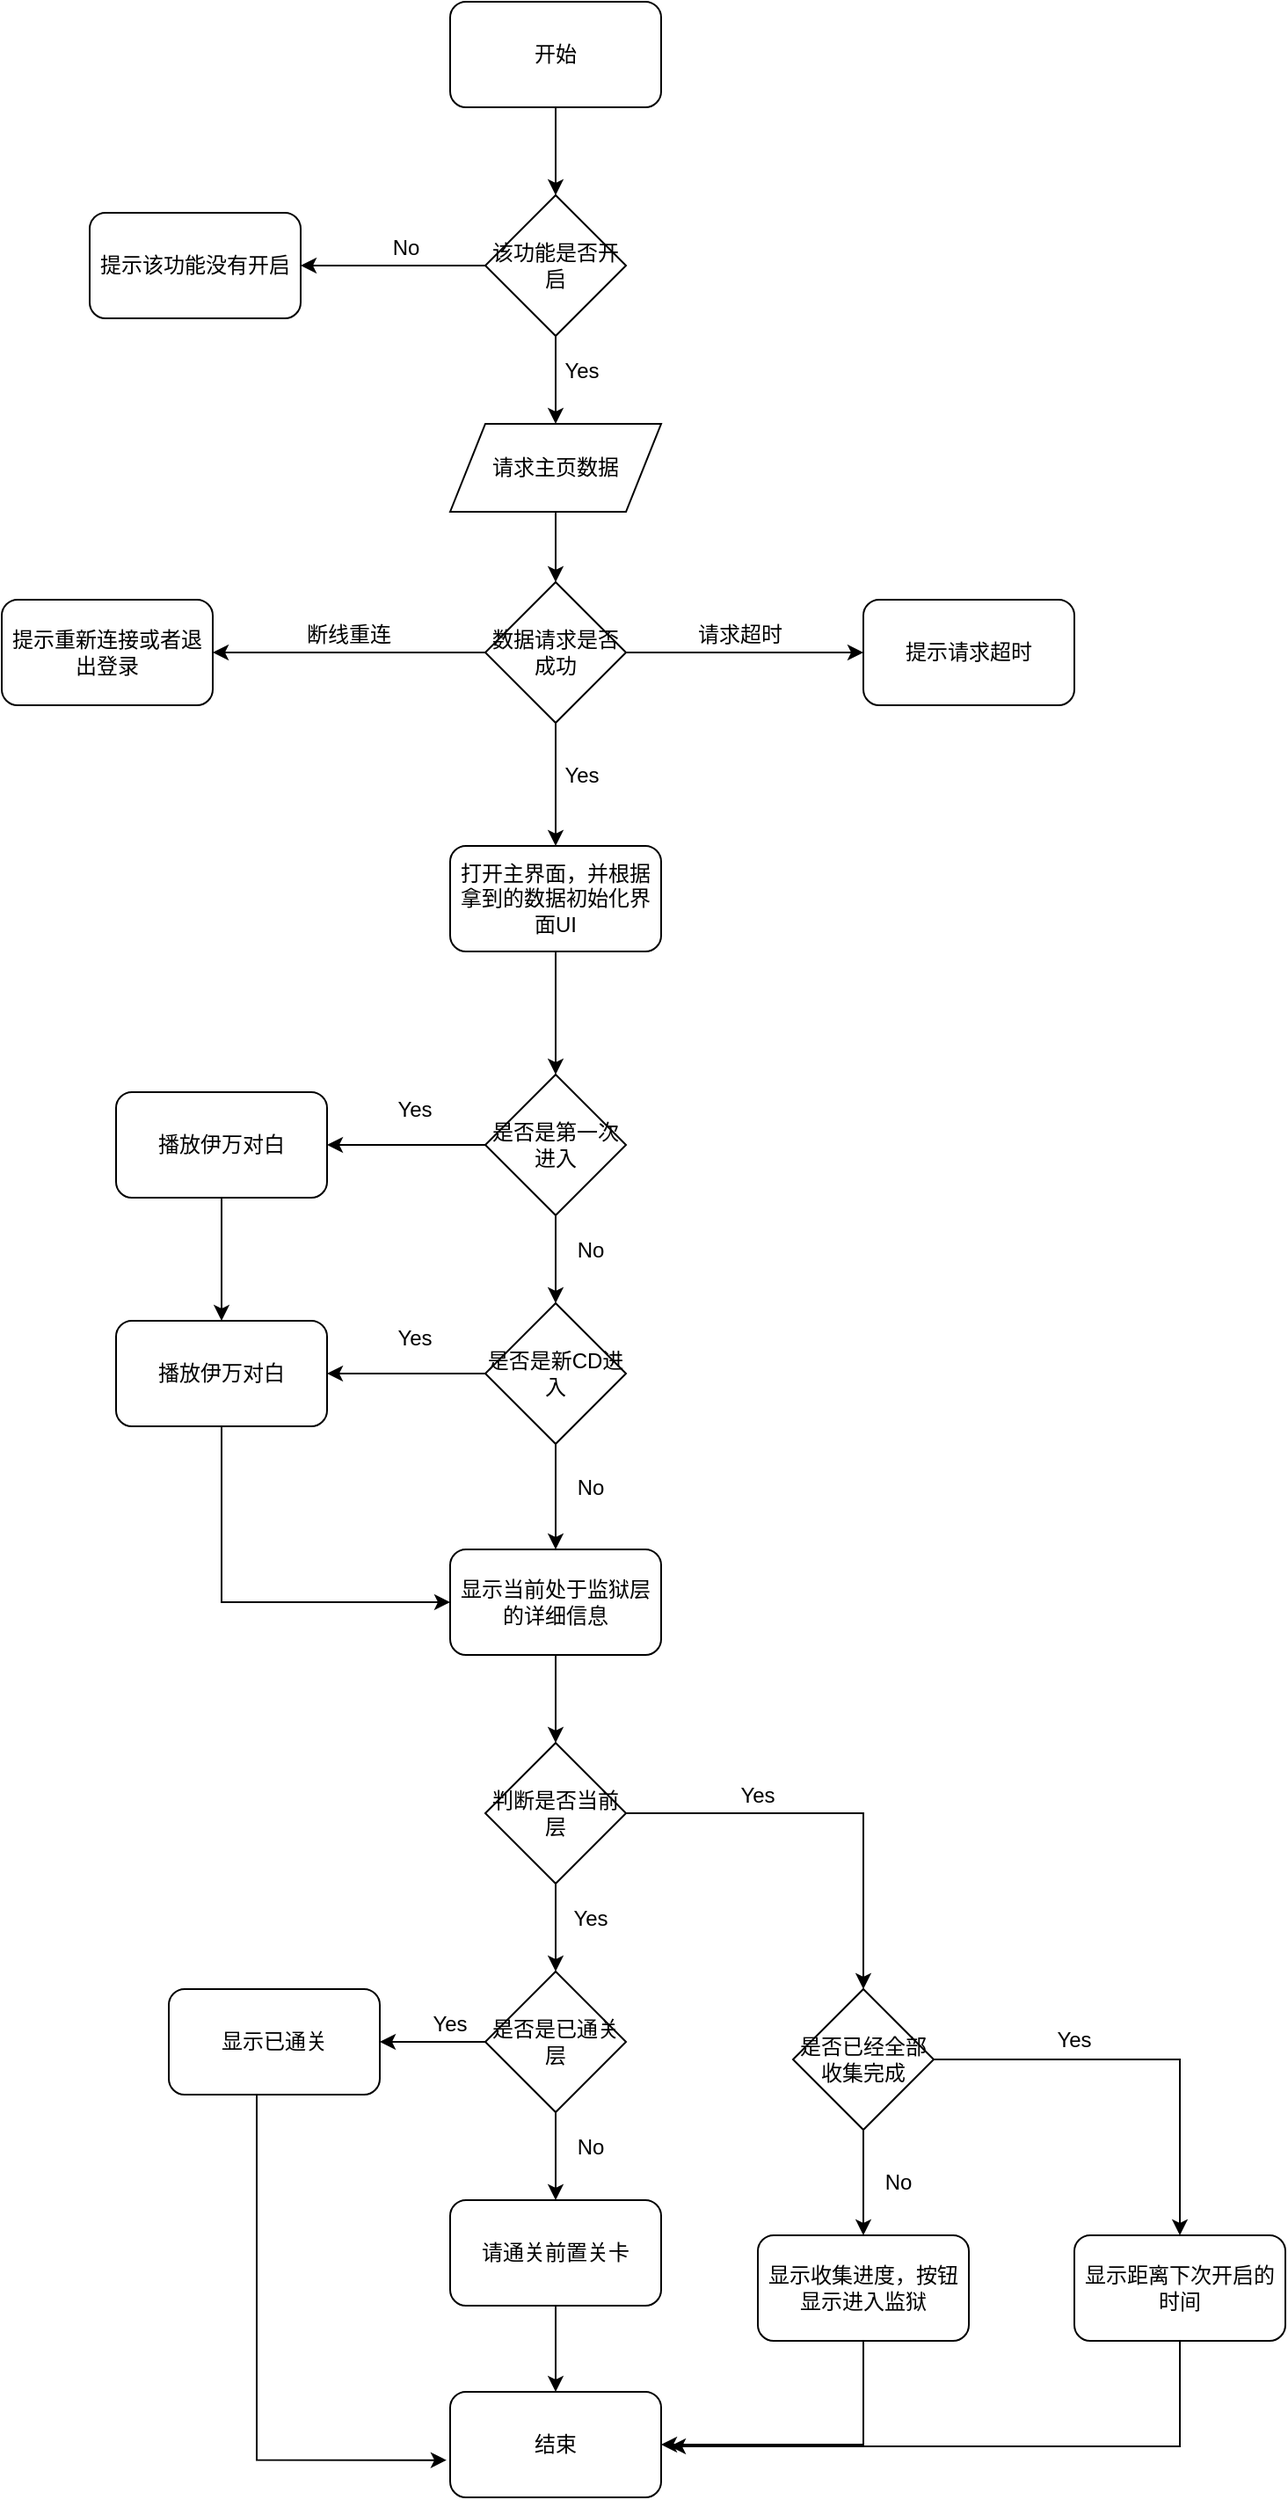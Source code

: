 <mxfile version="13.5.9" type="github">
  <diagram id="C5RBs43oDa-KdzZeNtuy" name="Page-1">
    <mxGraphModel dx="1038" dy="627" grid="1" gridSize="10" guides="1" tooltips="1" connect="1" arrows="1" fold="1" page="1" pageScale="1" pageWidth="827" pageHeight="1169" math="0" shadow="0">
      <root>
        <mxCell id="WIyWlLk6GJQsqaUBKTNV-0" />
        <mxCell id="WIyWlLk6GJQsqaUBKTNV-1" parent="WIyWlLk6GJQsqaUBKTNV-0" />
        <mxCell id="ahzN_euHdsBEPegxEwzF-1" style="edgeStyle=orthogonalEdgeStyle;rounded=0;orthogonalLoop=1;jettySize=auto;html=1;" edge="1" parent="WIyWlLk6GJQsqaUBKTNV-1" source="A-uako959lx0FlKWSPSl-0" target="ahzN_euHdsBEPegxEwzF-0">
          <mxGeometry relative="1" as="geometry" />
        </mxCell>
        <mxCell id="A-uako959lx0FlKWSPSl-0" value="开始" style="rounded=1;whiteSpace=wrap;html=1;" parent="WIyWlLk6GJQsqaUBKTNV-1" vertex="1">
          <mxGeometry x="365" width="120" height="60" as="geometry" />
        </mxCell>
        <mxCell id="ahzN_euHdsBEPegxEwzF-8" style="edgeStyle=orthogonalEdgeStyle;rounded=0;orthogonalLoop=1;jettySize=auto;html=1;entryX=0.5;entryY=0;entryDx=0;entryDy=0;" edge="1" parent="WIyWlLk6GJQsqaUBKTNV-1" source="A-uako959lx0FlKWSPSl-2" target="ahzN_euHdsBEPegxEwzF-7">
          <mxGeometry relative="1" as="geometry" />
        </mxCell>
        <mxCell id="A-uako959lx0FlKWSPSl-2" value="请求主页数据" style="shape=parallelogram;perimeter=parallelogramPerimeter;whiteSpace=wrap;html=1;fixedSize=1;" parent="WIyWlLk6GJQsqaUBKTNV-1" vertex="1">
          <mxGeometry x="365" y="240" width="120" height="50" as="geometry" />
        </mxCell>
        <mxCell id="ahzN_euHdsBEPegxEwzF-19" style="edgeStyle=orthogonalEdgeStyle;rounded=0;orthogonalLoop=1;jettySize=auto;html=1;entryX=0.5;entryY=0;entryDx=0;entryDy=0;" edge="1" parent="WIyWlLk6GJQsqaUBKTNV-1" source="A-uako959lx0FlKWSPSl-5" target="A-uako959lx0FlKWSPSl-6">
          <mxGeometry relative="1" as="geometry" />
        </mxCell>
        <mxCell id="A-uako959lx0FlKWSPSl-5" value="打开主界面，并根据拿到的数据初始化界面UI" style="rounded=1;whiteSpace=wrap;html=1;" parent="WIyWlLk6GJQsqaUBKTNV-1" vertex="1">
          <mxGeometry x="365" y="480" width="120" height="60" as="geometry" />
        </mxCell>
        <mxCell id="A-uako959lx0FlKWSPSl-9" style="edgeStyle=orthogonalEdgeStyle;rounded=0;orthogonalLoop=1;jettySize=auto;html=1;entryX=1;entryY=0.5;entryDx=0;entryDy=0;" parent="WIyWlLk6GJQsqaUBKTNV-1" source="A-uako959lx0FlKWSPSl-6" target="A-uako959lx0FlKWSPSl-8" edge="1">
          <mxGeometry relative="1" as="geometry" />
        </mxCell>
        <mxCell id="A-uako959lx0FlKWSPSl-12" style="edgeStyle=orthogonalEdgeStyle;rounded=0;orthogonalLoop=1;jettySize=auto;html=1;entryX=0.5;entryY=0;entryDx=0;entryDy=0;" parent="WIyWlLk6GJQsqaUBKTNV-1" source="A-uako959lx0FlKWSPSl-6" target="A-uako959lx0FlKWSPSl-11" edge="1">
          <mxGeometry relative="1" as="geometry" />
        </mxCell>
        <mxCell id="A-uako959lx0FlKWSPSl-6" value="是否是第一次进入" style="rhombus;whiteSpace=wrap;html=1;" parent="WIyWlLk6GJQsqaUBKTNV-1" vertex="1">
          <mxGeometry x="385" y="610" width="80" height="80" as="geometry" />
        </mxCell>
        <mxCell id="A-uako959lx0FlKWSPSl-17" style="edgeStyle=orthogonalEdgeStyle;rounded=0;orthogonalLoop=1;jettySize=auto;html=1;entryX=0.5;entryY=0;entryDx=0;entryDy=0;" parent="WIyWlLk6GJQsqaUBKTNV-1" source="A-uako959lx0FlKWSPSl-8" target="A-uako959lx0FlKWSPSl-14" edge="1">
          <mxGeometry relative="1" as="geometry" />
        </mxCell>
        <mxCell id="A-uako959lx0FlKWSPSl-8" value="播放伊万对白" style="rounded=1;whiteSpace=wrap;html=1;" parent="WIyWlLk6GJQsqaUBKTNV-1" vertex="1">
          <mxGeometry x="175" y="620" width="120" height="60" as="geometry" />
        </mxCell>
        <mxCell id="A-uako959lx0FlKWSPSl-10" value="Yes" style="text;html=1;strokeColor=none;fillColor=none;align=center;verticalAlign=middle;whiteSpace=wrap;rounded=0;" parent="WIyWlLk6GJQsqaUBKTNV-1" vertex="1">
          <mxGeometry x="325" y="620" width="40" height="20" as="geometry" />
        </mxCell>
        <mxCell id="A-uako959lx0FlKWSPSl-15" style="edgeStyle=orthogonalEdgeStyle;rounded=0;orthogonalLoop=1;jettySize=auto;html=1;entryX=1;entryY=0.5;entryDx=0;entryDy=0;" parent="WIyWlLk6GJQsqaUBKTNV-1" source="A-uako959lx0FlKWSPSl-11" target="A-uako959lx0FlKWSPSl-14" edge="1">
          <mxGeometry relative="1" as="geometry" />
        </mxCell>
        <mxCell id="A-uako959lx0FlKWSPSl-19" style="edgeStyle=orthogonalEdgeStyle;rounded=0;orthogonalLoop=1;jettySize=auto;html=1;" parent="WIyWlLk6GJQsqaUBKTNV-1" source="A-uako959lx0FlKWSPSl-11" target="A-uako959lx0FlKWSPSl-18" edge="1">
          <mxGeometry relative="1" as="geometry" />
        </mxCell>
        <mxCell id="A-uako959lx0FlKWSPSl-11" value="是否是新CD进入" style="rhombus;whiteSpace=wrap;html=1;" parent="WIyWlLk6GJQsqaUBKTNV-1" vertex="1">
          <mxGeometry x="385" y="740" width="80" height="80" as="geometry" />
        </mxCell>
        <mxCell id="A-uako959lx0FlKWSPSl-13" value="No" style="text;html=1;strokeColor=none;fillColor=none;align=center;verticalAlign=middle;whiteSpace=wrap;rounded=0;" parent="WIyWlLk6GJQsqaUBKTNV-1" vertex="1">
          <mxGeometry x="425" y="700" width="40" height="20" as="geometry" />
        </mxCell>
        <mxCell id="A-uako959lx0FlKWSPSl-21" style="edgeStyle=orthogonalEdgeStyle;rounded=0;orthogonalLoop=1;jettySize=auto;html=1;entryX=0;entryY=0.5;entryDx=0;entryDy=0;" parent="WIyWlLk6GJQsqaUBKTNV-1" source="A-uako959lx0FlKWSPSl-14" target="A-uako959lx0FlKWSPSl-18" edge="1">
          <mxGeometry relative="1" as="geometry">
            <mxPoint x="235" y="1000" as="targetPoint" />
            <Array as="points">
              <mxPoint x="235" y="910" />
            </Array>
          </mxGeometry>
        </mxCell>
        <mxCell id="A-uako959lx0FlKWSPSl-14" value="播放伊万对白" style="rounded=1;whiteSpace=wrap;html=1;" parent="WIyWlLk6GJQsqaUBKTNV-1" vertex="1">
          <mxGeometry x="175" y="750" width="120" height="60" as="geometry" />
        </mxCell>
        <mxCell id="A-uako959lx0FlKWSPSl-16" value="Yes" style="text;html=1;strokeColor=none;fillColor=none;align=center;verticalAlign=middle;whiteSpace=wrap;rounded=0;" parent="WIyWlLk6GJQsqaUBKTNV-1" vertex="1">
          <mxGeometry x="325" y="750" width="40" height="20" as="geometry" />
        </mxCell>
        <mxCell id="A-uako959lx0FlKWSPSl-23" style="edgeStyle=orthogonalEdgeStyle;rounded=0;orthogonalLoop=1;jettySize=auto;html=1;entryX=0.5;entryY=0;entryDx=0;entryDy=0;" parent="WIyWlLk6GJQsqaUBKTNV-1" source="A-uako959lx0FlKWSPSl-18" target="A-uako959lx0FlKWSPSl-22" edge="1">
          <mxGeometry relative="1" as="geometry" />
        </mxCell>
        <mxCell id="A-uako959lx0FlKWSPSl-18" value="显示当前处于监狱层的详细信息" style="rounded=1;whiteSpace=wrap;html=1;" parent="WIyWlLk6GJQsqaUBKTNV-1" vertex="1">
          <mxGeometry x="365" y="880" width="120" height="60" as="geometry" />
        </mxCell>
        <mxCell id="A-uako959lx0FlKWSPSl-20" value="No" style="text;html=1;strokeColor=none;fillColor=none;align=center;verticalAlign=middle;whiteSpace=wrap;rounded=0;" parent="WIyWlLk6GJQsqaUBKTNV-1" vertex="1">
          <mxGeometry x="425" y="835" width="40" height="20" as="geometry" />
        </mxCell>
        <mxCell id="A-uako959lx0FlKWSPSl-28" style="edgeStyle=orthogonalEdgeStyle;rounded=0;orthogonalLoop=1;jettySize=auto;html=1;entryX=0.5;entryY=0;entryDx=0;entryDy=0;" parent="WIyWlLk6GJQsqaUBKTNV-1" source="A-uako959lx0FlKWSPSl-22" target="A-uako959lx0FlKWSPSl-27" edge="1">
          <mxGeometry relative="1" as="geometry" />
        </mxCell>
        <mxCell id="ahzN_euHdsBEPegxEwzF-21" style="edgeStyle=orthogonalEdgeStyle;rounded=0;orthogonalLoop=1;jettySize=auto;html=1;entryX=0.5;entryY=0;entryDx=0;entryDy=0;" edge="1" parent="WIyWlLk6GJQsqaUBKTNV-1" source="A-uako959lx0FlKWSPSl-22" target="ahzN_euHdsBEPegxEwzF-20">
          <mxGeometry relative="1" as="geometry" />
        </mxCell>
        <mxCell id="A-uako959lx0FlKWSPSl-22" value="判断是否当前层" style="rhombus;whiteSpace=wrap;html=1;" parent="WIyWlLk6GJQsqaUBKTNV-1" vertex="1">
          <mxGeometry x="385" y="990" width="80" height="80" as="geometry" />
        </mxCell>
        <mxCell id="ahzN_euHdsBEPegxEwzF-23" style="edgeStyle=orthogonalEdgeStyle;rounded=0;orthogonalLoop=1;jettySize=auto;html=1;entryX=1;entryY=0.5;entryDx=0;entryDy=0;" edge="1" parent="WIyWlLk6GJQsqaUBKTNV-1" source="A-uako959lx0FlKWSPSl-24" target="A-uako959lx0FlKWSPSl-36">
          <mxGeometry relative="1" as="geometry">
            <Array as="points">
              <mxPoint x="600" y="1389" />
            </Array>
          </mxGeometry>
        </mxCell>
        <mxCell id="A-uako959lx0FlKWSPSl-24" value="显示收集进度，按钮显示进入监狱" style="rounded=1;whiteSpace=wrap;html=1;" parent="WIyWlLk6GJQsqaUBKTNV-1" vertex="1">
          <mxGeometry x="540" y="1270" width="120" height="60" as="geometry" />
        </mxCell>
        <mxCell id="A-uako959lx0FlKWSPSl-26" value="Yes" style="text;html=1;strokeColor=none;fillColor=none;align=center;verticalAlign=middle;whiteSpace=wrap;rounded=0;" parent="WIyWlLk6GJQsqaUBKTNV-1" vertex="1">
          <mxGeometry x="520" y="1010" width="40" height="20" as="geometry" />
        </mxCell>
        <mxCell id="A-uako959lx0FlKWSPSl-31" style="edgeStyle=orthogonalEdgeStyle;rounded=0;orthogonalLoop=1;jettySize=auto;html=1;" parent="WIyWlLk6GJQsqaUBKTNV-1" source="A-uako959lx0FlKWSPSl-27" target="A-uako959lx0FlKWSPSl-30" edge="1">
          <mxGeometry relative="1" as="geometry" />
        </mxCell>
        <mxCell id="A-uako959lx0FlKWSPSl-34" style="edgeStyle=orthogonalEdgeStyle;rounded=0;orthogonalLoop=1;jettySize=auto;html=1;exitX=0.5;exitY=1;exitDx=0;exitDy=0;" parent="WIyWlLk6GJQsqaUBKTNV-1" source="A-uako959lx0FlKWSPSl-27" target="A-uako959lx0FlKWSPSl-33" edge="1">
          <mxGeometry relative="1" as="geometry" />
        </mxCell>
        <mxCell id="A-uako959lx0FlKWSPSl-27" value="是否是已通关&lt;br&gt;层" style="rhombus;whiteSpace=wrap;html=1;" parent="WIyWlLk6GJQsqaUBKTNV-1" vertex="1">
          <mxGeometry x="385" y="1120" width="80" height="80" as="geometry" />
        </mxCell>
        <mxCell id="A-uako959lx0FlKWSPSl-29" value="Yes" style="text;html=1;strokeColor=none;fillColor=none;align=center;verticalAlign=middle;whiteSpace=wrap;rounded=0;" parent="WIyWlLk6GJQsqaUBKTNV-1" vertex="1">
          <mxGeometry x="425" y="1080" width="40" height="20" as="geometry" />
        </mxCell>
        <mxCell id="A-uako959lx0FlKWSPSl-39" style="edgeStyle=orthogonalEdgeStyle;rounded=0;orthogonalLoop=1;jettySize=auto;html=1;entryX=-0.017;entryY=0.647;entryDx=0;entryDy=0;entryPerimeter=0;" parent="WIyWlLk6GJQsqaUBKTNV-1" source="A-uako959lx0FlKWSPSl-30" target="A-uako959lx0FlKWSPSl-36" edge="1">
          <mxGeometry relative="1" as="geometry">
            <Array as="points">
              <mxPoint x="255" y="1398" />
            </Array>
          </mxGeometry>
        </mxCell>
        <mxCell id="A-uako959lx0FlKWSPSl-30" value="显示已通关" style="rounded=1;whiteSpace=wrap;html=1;" parent="WIyWlLk6GJQsqaUBKTNV-1" vertex="1">
          <mxGeometry x="205" y="1130" width="120" height="60" as="geometry" />
        </mxCell>
        <mxCell id="A-uako959lx0FlKWSPSl-32" value="Yes" style="text;html=1;strokeColor=none;fillColor=none;align=center;verticalAlign=middle;whiteSpace=wrap;rounded=0;" parent="WIyWlLk6GJQsqaUBKTNV-1" vertex="1">
          <mxGeometry x="345" y="1140" width="40" height="20" as="geometry" />
        </mxCell>
        <mxCell id="A-uako959lx0FlKWSPSl-37" style="edgeStyle=orthogonalEdgeStyle;rounded=0;orthogonalLoop=1;jettySize=auto;html=1;entryX=0.5;entryY=0;entryDx=0;entryDy=0;" parent="WIyWlLk6GJQsqaUBKTNV-1" source="A-uako959lx0FlKWSPSl-33" target="A-uako959lx0FlKWSPSl-36" edge="1">
          <mxGeometry relative="1" as="geometry" />
        </mxCell>
        <mxCell id="A-uako959lx0FlKWSPSl-33" value="请通关前置关卡" style="rounded=1;whiteSpace=wrap;html=1;" parent="WIyWlLk6GJQsqaUBKTNV-1" vertex="1">
          <mxGeometry x="365" y="1250" width="120" height="60" as="geometry" />
        </mxCell>
        <mxCell id="A-uako959lx0FlKWSPSl-35" value="No" style="text;html=1;strokeColor=none;fillColor=none;align=center;verticalAlign=middle;whiteSpace=wrap;rounded=0;" parent="WIyWlLk6GJQsqaUBKTNV-1" vertex="1">
          <mxGeometry x="425" y="1210" width="40" height="20" as="geometry" />
        </mxCell>
        <mxCell id="A-uako959lx0FlKWSPSl-36" value="结束" style="rounded=1;whiteSpace=wrap;html=1;" parent="WIyWlLk6GJQsqaUBKTNV-1" vertex="1">
          <mxGeometry x="365" y="1359" width="120" height="60" as="geometry" />
        </mxCell>
        <mxCell id="ahzN_euHdsBEPegxEwzF-3" style="edgeStyle=orthogonalEdgeStyle;rounded=0;orthogonalLoop=1;jettySize=auto;html=1;" edge="1" parent="WIyWlLk6GJQsqaUBKTNV-1" source="ahzN_euHdsBEPegxEwzF-0" target="ahzN_euHdsBEPegxEwzF-2">
          <mxGeometry relative="1" as="geometry" />
        </mxCell>
        <mxCell id="ahzN_euHdsBEPegxEwzF-5" style="edgeStyle=orthogonalEdgeStyle;rounded=0;orthogonalLoop=1;jettySize=auto;html=1;" edge="1" parent="WIyWlLk6GJQsqaUBKTNV-1" source="ahzN_euHdsBEPegxEwzF-0" target="A-uako959lx0FlKWSPSl-2">
          <mxGeometry relative="1" as="geometry" />
        </mxCell>
        <mxCell id="ahzN_euHdsBEPegxEwzF-0" value="该功能是否开启" style="rhombus;whiteSpace=wrap;html=1;" vertex="1" parent="WIyWlLk6GJQsqaUBKTNV-1">
          <mxGeometry x="385" y="110" width="80" height="80" as="geometry" />
        </mxCell>
        <mxCell id="ahzN_euHdsBEPegxEwzF-2" value="提示该功能没有开启" style="rounded=1;whiteSpace=wrap;html=1;" vertex="1" parent="WIyWlLk6GJQsqaUBKTNV-1">
          <mxGeometry x="160" y="120" width="120" height="60" as="geometry" />
        </mxCell>
        <mxCell id="ahzN_euHdsBEPegxEwzF-4" value="No" style="text;html=1;strokeColor=none;fillColor=none;align=center;verticalAlign=middle;whiteSpace=wrap;rounded=0;" vertex="1" parent="WIyWlLk6GJQsqaUBKTNV-1">
          <mxGeometry x="320" y="130" width="40" height="20" as="geometry" />
        </mxCell>
        <mxCell id="ahzN_euHdsBEPegxEwzF-6" value="Yes" style="text;html=1;strokeColor=none;fillColor=none;align=center;verticalAlign=middle;whiteSpace=wrap;rounded=0;" vertex="1" parent="WIyWlLk6GJQsqaUBKTNV-1">
          <mxGeometry x="420" y="200" width="40" height="20" as="geometry" />
        </mxCell>
        <mxCell id="ahzN_euHdsBEPegxEwzF-10" style="edgeStyle=orthogonalEdgeStyle;rounded=0;orthogonalLoop=1;jettySize=auto;html=1;entryX=0.5;entryY=0;entryDx=0;entryDy=0;" edge="1" parent="WIyWlLk6GJQsqaUBKTNV-1" source="ahzN_euHdsBEPegxEwzF-7" target="A-uako959lx0FlKWSPSl-5">
          <mxGeometry relative="1" as="geometry" />
        </mxCell>
        <mxCell id="ahzN_euHdsBEPegxEwzF-12" style="edgeStyle=orthogonalEdgeStyle;rounded=0;orthogonalLoop=1;jettySize=auto;html=1;exitX=1;exitY=0.5;exitDx=0;exitDy=0;entryX=0;entryY=0.5;entryDx=0;entryDy=0;" edge="1" parent="WIyWlLk6GJQsqaUBKTNV-1" source="ahzN_euHdsBEPegxEwzF-7" target="ahzN_euHdsBEPegxEwzF-11">
          <mxGeometry relative="1" as="geometry" />
        </mxCell>
        <mxCell id="ahzN_euHdsBEPegxEwzF-15" style="edgeStyle=orthogonalEdgeStyle;rounded=0;orthogonalLoop=1;jettySize=auto;html=1;entryX=1;entryY=0.5;entryDx=0;entryDy=0;" edge="1" parent="WIyWlLk6GJQsqaUBKTNV-1" source="ahzN_euHdsBEPegxEwzF-7" target="ahzN_euHdsBEPegxEwzF-14">
          <mxGeometry relative="1" as="geometry" />
        </mxCell>
        <mxCell id="ahzN_euHdsBEPegxEwzF-7" value="数据请求是否成功" style="rhombus;whiteSpace=wrap;html=1;" vertex="1" parent="WIyWlLk6GJQsqaUBKTNV-1">
          <mxGeometry x="385" y="330" width="80" height="80" as="geometry" />
        </mxCell>
        <mxCell id="ahzN_euHdsBEPegxEwzF-9" value="Yes" style="text;html=1;strokeColor=none;fillColor=none;align=center;verticalAlign=middle;whiteSpace=wrap;rounded=0;" vertex="1" parent="WIyWlLk6GJQsqaUBKTNV-1">
          <mxGeometry x="420" y="430" width="40" height="20" as="geometry" />
        </mxCell>
        <mxCell id="ahzN_euHdsBEPegxEwzF-11" value="提示请求超时" style="rounded=1;whiteSpace=wrap;html=1;" vertex="1" parent="WIyWlLk6GJQsqaUBKTNV-1">
          <mxGeometry x="600" y="340" width="120" height="60" as="geometry" />
        </mxCell>
        <mxCell id="ahzN_euHdsBEPegxEwzF-13" value="请求超时" style="text;html=1;strokeColor=none;fillColor=none;align=center;verticalAlign=middle;whiteSpace=wrap;rounded=0;" vertex="1" parent="WIyWlLk6GJQsqaUBKTNV-1">
          <mxGeometry x="480" y="350" width="100" height="20" as="geometry" />
        </mxCell>
        <mxCell id="ahzN_euHdsBEPegxEwzF-14" value="提示重新连接或者退出登录" style="rounded=1;whiteSpace=wrap;html=1;" vertex="1" parent="WIyWlLk6GJQsqaUBKTNV-1">
          <mxGeometry x="110" y="340" width="120" height="60" as="geometry" />
        </mxCell>
        <mxCell id="ahzN_euHdsBEPegxEwzF-16" value="断线重连" style="text;html=1;strokeColor=none;fillColor=none;align=center;verticalAlign=middle;whiteSpace=wrap;rounded=0;" vertex="1" parent="WIyWlLk6GJQsqaUBKTNV-1">
          <mxGeometry x="255" y="350" width="105" height="20" as="geometry" />
        </mxCell>
        <mxCell id="ahzN_euHdsBEPegxEwzF-22" style="edgeStyle=orthogonalEdgeStyle;rounded=0;orthogonalLoop=1;jettySize=auto;html=1;entryX=0.5;entryY=0;entryDx=0;entryDy=0;" edge="1" parent="WIyWlLk6GJQsqaUBKTNV-1" source="ahzN_euHdsBEPegxEwzF-20" target="A-uako959lx0FlKWSPSl-24">
          <mxGeometry relative="1" as="geometry" />
        </mxCell>
        <mxCell id="ahzN_euHdsBEPegxEwzF-26" style="edgeStyle=orthogonalEdgeStyle;rounded=0;orthogonalLoop=1;jettySize=auto;html=1;entryX=0.5;entryY=0;entryDx=0;entryDy=0;" edge="1" parent="WIyWlLk6GJQsqaUBKTNV-1" source="ahzN_euHdsBEPegxEwzF-20" target="ahzN_euHdsBEPegxEwzF-25">
          <mxGeometry relative="1" as="geometry" />
        </mxCell>
        <mxCell id="ahzN_euHdsBEPegxEwzF-20" value="是否已经全部收集完成" style="rhombus;whiteSpace=wrap;html=1;" vertex="1" parent="WIyWlLk6GJQsqaUBKTNV-1">
          <mxGeometry x="560" y="1130" width="80" height="80" as="geometry" />
        </mxCell>
        <mxCell id="ahzN_euHdsBEPegxEwzF-24" value="No" style="text;html=1;strokeColor=none;fillColor=none;align=center;verticalAlign=middle;whiteSpace=wrap;rounded=0;" vertex="1" parent="WIyWlLk6GJQsqaUBKTNV-1">
          <mxGeometry x="600" y="1230" width="40" height="20" as="geometry" />
        </mxCell>
        <mxCell id="ahzN_euHdsBEPegxEwzF-29" style="edgeStyle=orthogonalEdgeStyle;rounded=0;orthogonalLoop=1;jettySize=auto;html=1;" edge="1" parent="WIyWlLk6GJQsqaUBKTNV-1" source="ahzN_euHdsBEPegxEwzF-25">
          <mxGeometry relative="1" as="geometry">
            <mxPoint x="490" y="1390" as="targetPoint" />
            <Array as="points">
              <mxPoint x="780" y="1390" />
            </Array>
          </mxGeometry>
        </mxCell>
        <mxCell id="ahzN_euHdsBEPegxEwzF-25" value="显示距离下次开启的时间" style="rounded=1;whiteSpace=wrap;html=1;" vertex="1" parent="WIyWlLk6GJQsqaUBKTNV-1">
          <mxGeometry x="720" y="1270" width="120" height="60" as="geometry" />
        </mxCell>
        <mxCell id="ahzN_euHdsBEPegxEwzF-27" value="Yes" style="text;html=1;strokeColor=none;fillColor=none;align=center;verticalAlign=middle;whiteSpace=wrap;rounded=0;" vertex="1" parent="WIyWlLk6GJQsqaUBKTNV-1">
          <mxGeometry x="700" y="1149" width="40" height="20" as="geometry" />
        </mxCell>
      </root>
    </mxGraphModel>
  </diagram>
</mxfile>
